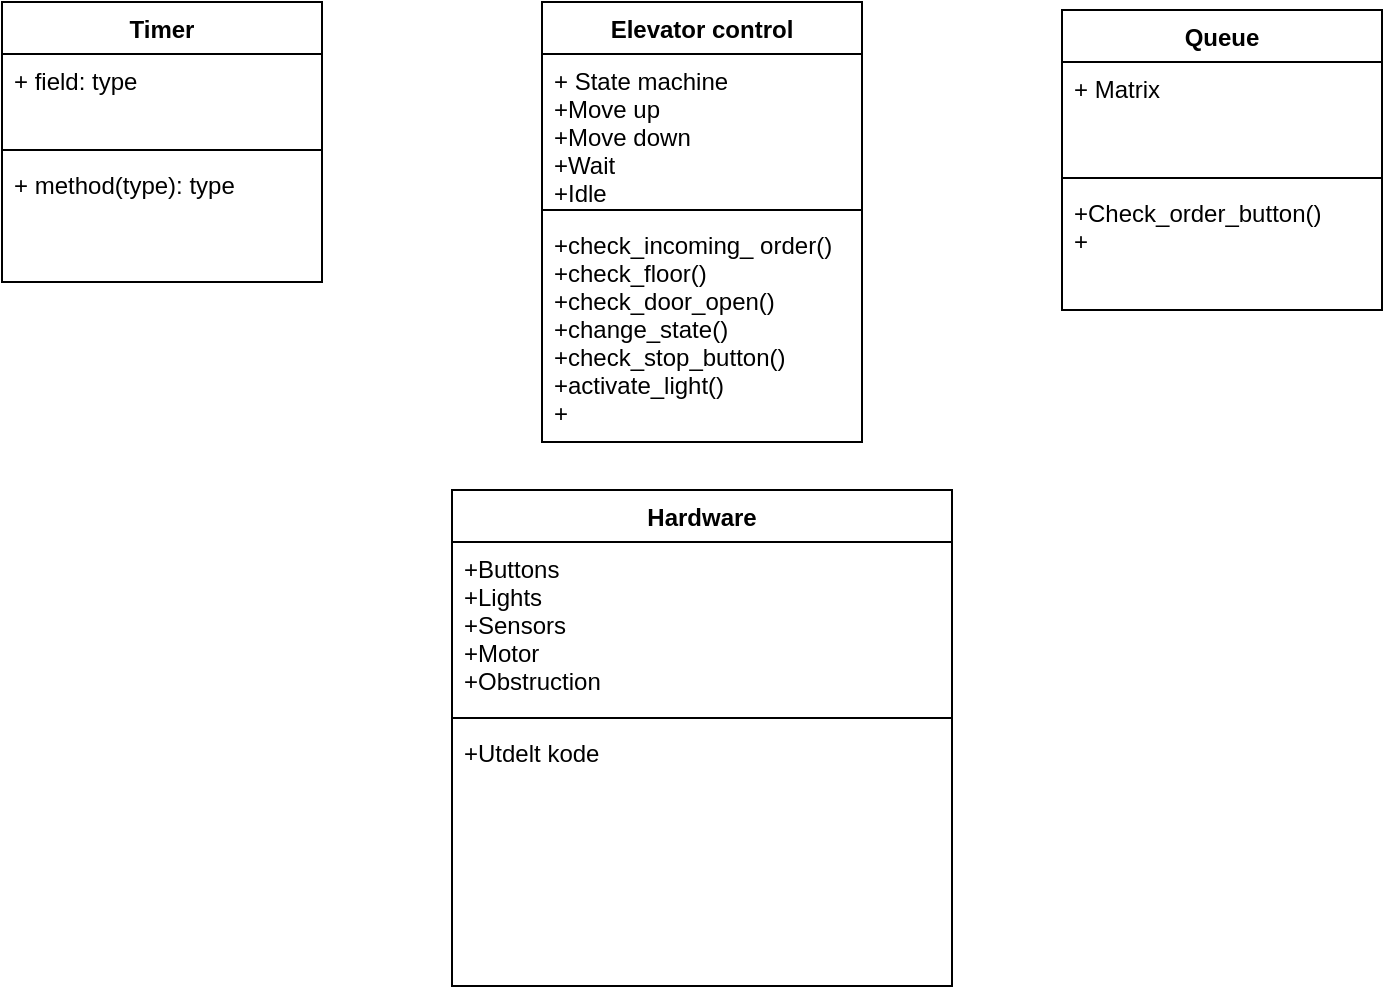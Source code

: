<mxfile version="12.7.0" type="github" pages="2"><diagram id="C5RBs43oDa-KdzZeNtuy" name="Page-1"><mxGraphModel dx="3910" dy="2345" grid="1" gridSize="10" guides="1" tooltips="1" connect="1" arrows="1" fold="1" page="1" pageScale="1" pageWidth="2339" pageHeight="3300" math="0" shadow="0"><root><mxCell id="WIyWlLk6GJQsqaUBKTNV-0"/><mxCell id="WIyWlLk6GJQsqaUBKTNV-1" parent="WIyWlLk6GJQsqaUBKTNV-0"/><mxCell id="fu1J5QxNUr7flxx_xrK8-17" value="Hardware" style="swimlane;fontStyle=1;align=center;verticalAlign=top;childLayout=stackLayout;horizontal=1;startSize=26;horizontalStack=0;resizeParent=1;resizeParentMax=0;resizeLast=0;collapsible=1;marginBottom=0;" parent="WIyWlLk6GJQsqaUBKTNV-1" vertex="1"><mxGeometry x="935" y="960" width="250" height="248" as="geometry"/></mxCell><mxCell id="fu1J5QxNUr7flxx_xrK8-18" value="+Buttons&#10;+Lights&#10;+Sensors&#10;+Motor&#10;+Obstruction" style="text;strokeColor=none;fillColor=none;align=left;verticalAlign=top;spacingLeft=4;spacingRight=4;overflow=hidden;rotatable=0;points=[[0,0.5],[1,0.5]];portConstraint=eastwest;" parent="fu1J5QxNUr7flxx_xrK8-17" vertex="1"><mxGeometry y="26" width="250" height="84" as="geometry"/></mxCell><mxCell id="fu1J5QxNUr7flxx_xrK8-19" value="" style="line;strokeWidth=1;fillColor=none;align=left;verticalAlign=middle;spacingTop=-1;spacingLeft=3;spacingRight=3;rotatable=0;labelPosition=right;points=[];portConstraint=eastwest;" parent="fu1J5QxNUr7flxx_xrK8-17" vertex="1"><mxGeometry y="110" width="250" height="8" as="geometry"/></mxCell><mxCell id="fu1J5QxNUr7flxx_xrK8-20" value="+Utdelt kode" style="text;strokeColor=none;fillColor=none;align=left;verticalAlign=top;spacingLeft=4;spacingRight=4;overflow=hidden;rotatable=0;points=[[0,0.5],[1,0.5]];portConstraint=eastwest;" parent="fu1J5QxNUr7flxx_xrK8-17" vertex="1"><mxGeometry y="118" width="250" height="130" as="geometry"/></mxCell><mxCell id="fu1J5QxNUr7flxx_xrK8-23" value="Queue" style="swimlane;fontStyle=1;align=center;verticalAlign=top;childLayout=stackLayout;horizontal=1;startSize=26;horizontalStack=0;resizeParent=1;resizeParentMax=0;resizeLast=0;collapsible=1;marginBottom=0;" parent="WIyWlLk6GJQsqaUBKTNV-1" vertex="1"><mxGeometry x="1240" y="720" width="160" height="150" as="geometry"/></mxCell><mxCell id="fu1J5QxNUr7flxx_xrK8-24" value="+ Matrix" style="text;strokeColor=none;fillColor=none;align=left;verticalAlign=top;spacingLeft=4;spacingRight=4;overflow=hidden;rotatable=0;points=[[0,0.5],[1,0.5]];portConstraint=eastwest;" parent="fu1J5QxNUr7flxx_xrK8-23" vertex="1"><mxGeometry y="26" width="160" height="54" as="geometry"/></mxCell><mxCell id="fu1J5QxNUr7flxx_xrK8-25" value="" style="line;strokeWidth=1;fillColor=none;align=left;verticalAlign=middle;spacingTop=-1;spacingLeft=3;spacingRight=3;rotatable=0;labelPosition=right;points=[];portConstraint=eastwest;" parent="fu1J5QxNUr7flxx_xrK8-23" vertex="1"><mxGeometry y="80" width="160" height="8" as="geometry"/></mxCell><mxCell id="fu1J5QxNUr7flxx_xrK8-26" value="+Check_order_button()&#10;+" style="text;strokeColor=none;fillColor=none;align=left;verticalAlign=top;spacingLeft=4;spacingRight=4;overflow=hidden;rotatable=0;points=[[0,0.5],[1,0.5]];portConstraint=eastwest;" parent="fu1J5QxNUr7flxx_xrK8-23" vertex="1"><mxGeometry y="88" width="160" height="62" as="geometry"/></mxCell><mxCell id="fu1J5QxNUr7flxx_xrK8-32" value="Timer" style="swimlane;fontStyle=1;align=center;verticalAlign=top;childLayout=stackLayout;horizontal=1;startSize=26;horizontalStack=0;resizeParent=1;resizeParentMax=0;resizeLast=0;collapsible=1;marginBottom=0;" parent="WIyWlLk6GJQsqaUBKTNV-1" vertex="1"><mxGeometry x="710" y="716" width="160" height="140" as="geometry"/></mxCell><mxCell id="fu1J5QxNUr7flxx_xrK8-33" value="+ field: type" style="text;strokeColor=none;fillColor=none;align=left;verticalAlign=top;spacingLeft=4;spacingRight=4;overflow=hidden;rotatable=0;points=[[0,0.5],[1,0.5]];portConstraint=eastwest;" parent="fu1J5QxNUr7flxx_xrK8-32" vertex="1"><mxGeometry y="26" width="160" height="44" as="geometry"/></mxCell><mxCell id="fu1J5QxNUr7flxx_xrK8-34" value="" style="line;strokeWidth=1;fillColor=none;align=left;verticalAlign=middle;spacingTop=-1;spacingLeft=3;spacingRight=3;rotatable=0;labelPosition=right;points=[];portConstraint=eastwest;" parent="fu1J5QxNUr7flxx_xrK8-32" vertex="1"><mxGeometry y="70" width="160" height="8" as="geometry"/></mxCell><mxCell id="fu1J5QxNUr7flxx_xrK8-35" value="+ method(type): type" style="text;strokeColor=none;fillColor=none;align=left;verticalAlign=top;spacingLeft=4;spacingRight=4;overflow=hidden;rotatable=0;points=[[0,0.5],[1,0.5]];portConstraint=eastwest;" parent="fu1J5QxNUr7flxx_xrK8-32" vertex="1"><mxGeometry y="78" width="160" height="62" as="geometry"/></mxCell><mxCell id="fu1J5QxNUr7flxx_xrK8-39" value="Elevator control" style="swimlane;fontStyle=1;align=center;verticalAlign=top;childLayout=stackLayout;horizontal=1;startSize=26;horizontalStack=0;resizeParent=1;resizeParentMax=0;resizeLast=0;collapsible=1;marginBottom=0;" parent="WIyWlLk6GJQsqaUBKTNV-1" vertex="1"><mxGeometry x="980" y="716" width="160" height="220" as="geometry"/></mxCell><mxCell id="fu1J5QxNUr7flxx_xrK8-40" value="+ State machine&#10;+Move up&#10;+Move down&#10;+Wait&#10;+Idle&#10;&#10; " style="text;strokeColor=none;fillColor=none;align=left;verticalAlign=top;spacingLeft=4;spacingRight=4;overflow=hidden;rotatable=0;points=[[0,0.5],[1,0.5]];portConstraint=eastwest;" parent="fu1J5QxNUr7flxx_xrK8-39" vertex="1"><mxGeometry y="26" width="160" height="74" as="geometry"/></mxCell><mxCell id="fu1J5QxNUr7flxx_xrK8-41" value="" style="line;strokeWidth=1;fillColor=none;align=left;verticalAlign=middle;spacingTop=-1;spacingLeft=3;spacingRight=3;rotatable=0;labelPosition=right;points=[];portConstraint=eastwest;" parent="fu1J5QxNUr7flxx_xrK8-39" vertex="1"><mxGeometry y="100" width="160" height="8" as="geometry"/></mxCell><mxCell id="fu1J5QxNUr7flxx_xrK8-42" value="+check_incoming_ order()&#10;+check_floor()&#10;+check_door_open()&#10;+change_state()&#10;+check_stop_button()&#10;+activate_light()&#10;+" style="text;strokeColor=none;fillColor=none;align=left;verticalAlign=top;spacingLeft=4;spacingRight=4;overflow=hidden;rotatable=0;points=[[0,0.5],[1,0.5]];portConstraint=eastwest;" parent="fu1J5QxNUr7flxx_xrK8-39" vertex="1"><mxGeometry y="108" width="160" height="112" as="geometry"/></mxCell></root></mxGraphModel></diagram><diagram id="Q9XYlA5E6mZGnNFRzOSC" name="Page-2"><mxGraphModel dx="3910" dy="2345" grid="1" gridSize="10" guides="1" tooltips="1" connect="1" arrows="1" fold="1" page="1" pageScale="1" pageWidth="827" pageHeight="1169" math="0" shadow="0"><root><mxCell id="2pFYsbWgJAlTw2K9sLC5-0"/><mxCell id="2pFYsbWgJAlTw2K9sLC5-1" parent="2pFYsbWgJAlTw2K9sLC5-0"/></root></mxGraphModel></diagram></mxfile>